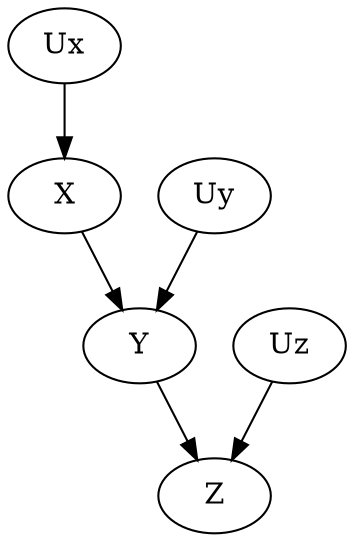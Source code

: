 strict digraph {
Ux [x="-0.5", y=1.5];
X [x=0, y=1];
Uy [x="-0.5", y=0.5];
Y [x=0, y=0];
Uz [x="-0.5", y="-0.5"];
Z [x=0, y="-1"];
Ux -> X;
X -> Y;
Uy -> Y;
Y -> Z;
Uz -> Z;
}
